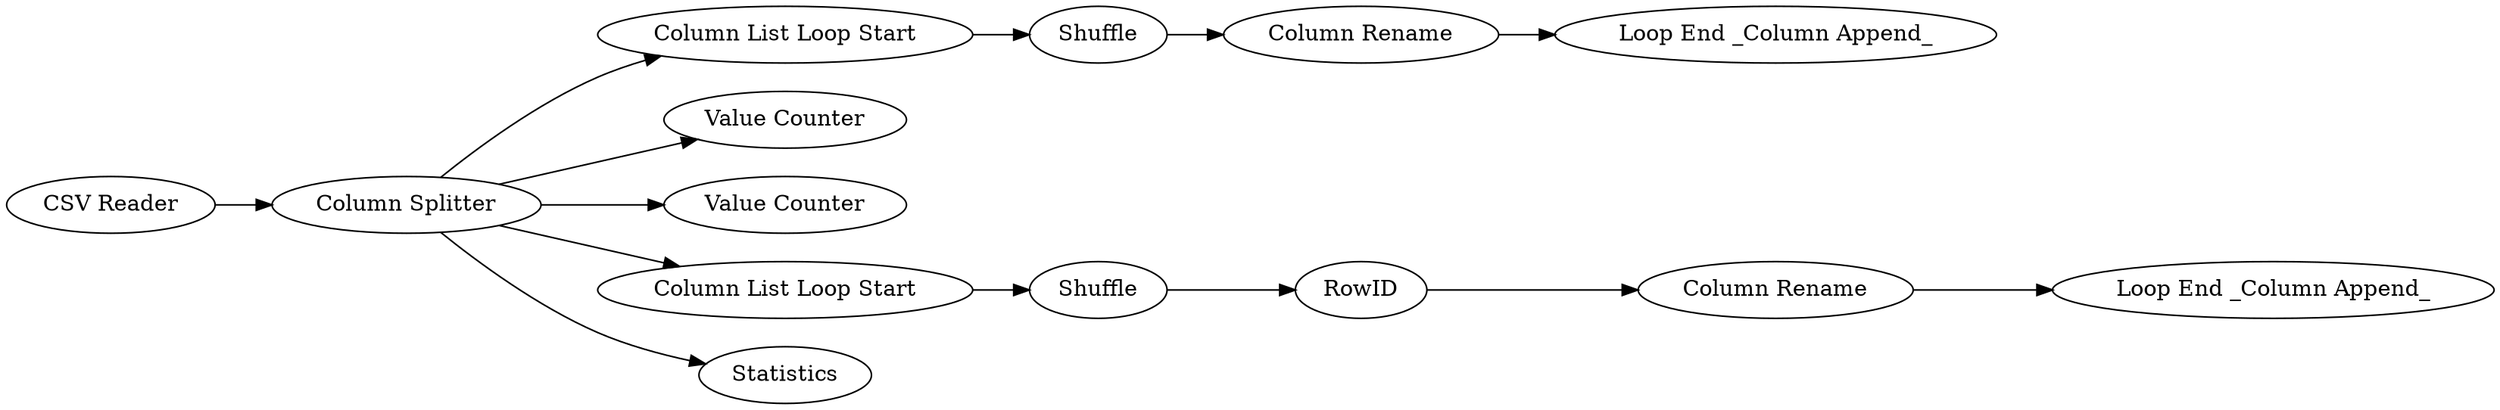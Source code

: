 digraph {
	"1392866580198992314_11" [label="Column List Loop Start"]
	"1392866580198992314_3" [label="Value Counter"]
	"1392866580198992314_12" [label=Shuffle]
	"1392866580198992314_8" [label=Shuffle]
	"1392866580198992314_5" [label="Value Counter"]
	"1392866580198992314_13" [label="Column Rename"]
	"1392866580198992314_6" [label="Column List Loop Start"]
	"1392866580198992314_7" [label="Loop End _Column Append_"]
	"1392866580198992314_9" [label="Column Rename"]
	"1392866580198992314_14" [label="Loop End _Column Append_"]
	"1392866580198992314_10" [label=RowID]
	"1392866580198992314_2" [label="Column Splitter"]
	"1392866580198992314_4" [label=Statistics]
	"1392866580198992314_1" [label="CSV Reader"]
	"1392866580198992314_9" -> "1392866580198992314_7"
	"1392866580198992314_8" -> "1392866580198992314_10"
	"1392866580198992314_2" -> "1392866580198992314_3"
	"1392866580198992314_12" -> "1392866580198992314_13"
	"1392866580198992314_10" -> "1392866580198992314_9"
	"1392866580198992314_2" -> "1392866580198992314_5"
	"1392866580198992314_2" -> "1392866580198992314_4"
	"1392866580198992314_11" -> "1392866580198992314_12"
	"1392866580198992314_1" -> "1392866580198992314_2"
	"1392866580198992314_2" -> "1392866580198992314_11"
	"1392866580198992314_13" -> "1392866580198992314_14"
	"1392866580198992314_6" -> "1392866580198992314_8"
	"1392866580198992314_2" -> "1392866580198992314_6"
	rankdir=LR
}
